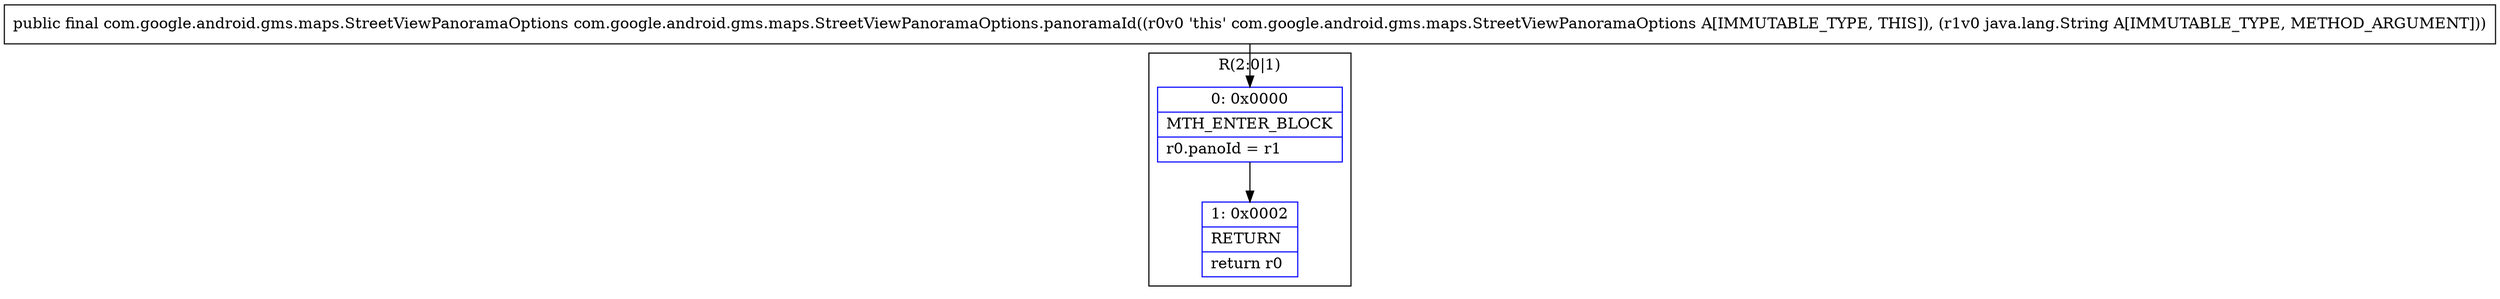 digraph "CFG forcom.google.android.gms.maps.StreetViewPanoramaOptions.panoramaId(Ljava\/lang\/String;)Lcom\/google\/android\/gms\/maps\/StreetViewPanoramaOptions;" {
subgraph cluster_Region_292541897 {
label = "R(2:0|1)";
node [shape=record,color=blue];
Node_0 [shape=record,label="{0\:\ 0x0000|MTH_ENTER_BLOCK\l|r0.panoId = r1\l}"];
Node_1 [shape=record,label="{1\:\ 0x0002|RETURN\l|return r0\l}"];
}
MethodNode[shape=record,label="{public final com.google.android.gms.maps.StreetViewPanoramaOptions com.google.android.gms.maps.StreetViewPanoramaOptions.panoramaId((r0v0 'this' com.google.android.gms.maps.StreetViewPanoramaOptions A[IMMUTABLE_TYPE, THIS]), (r1v0 java.lang.String A[IMMUTABLE_TYPE, METHOD_ARGUMENT])) }"];
MethodNode -> Node_0;
Node_0 -> Node_1;
}

